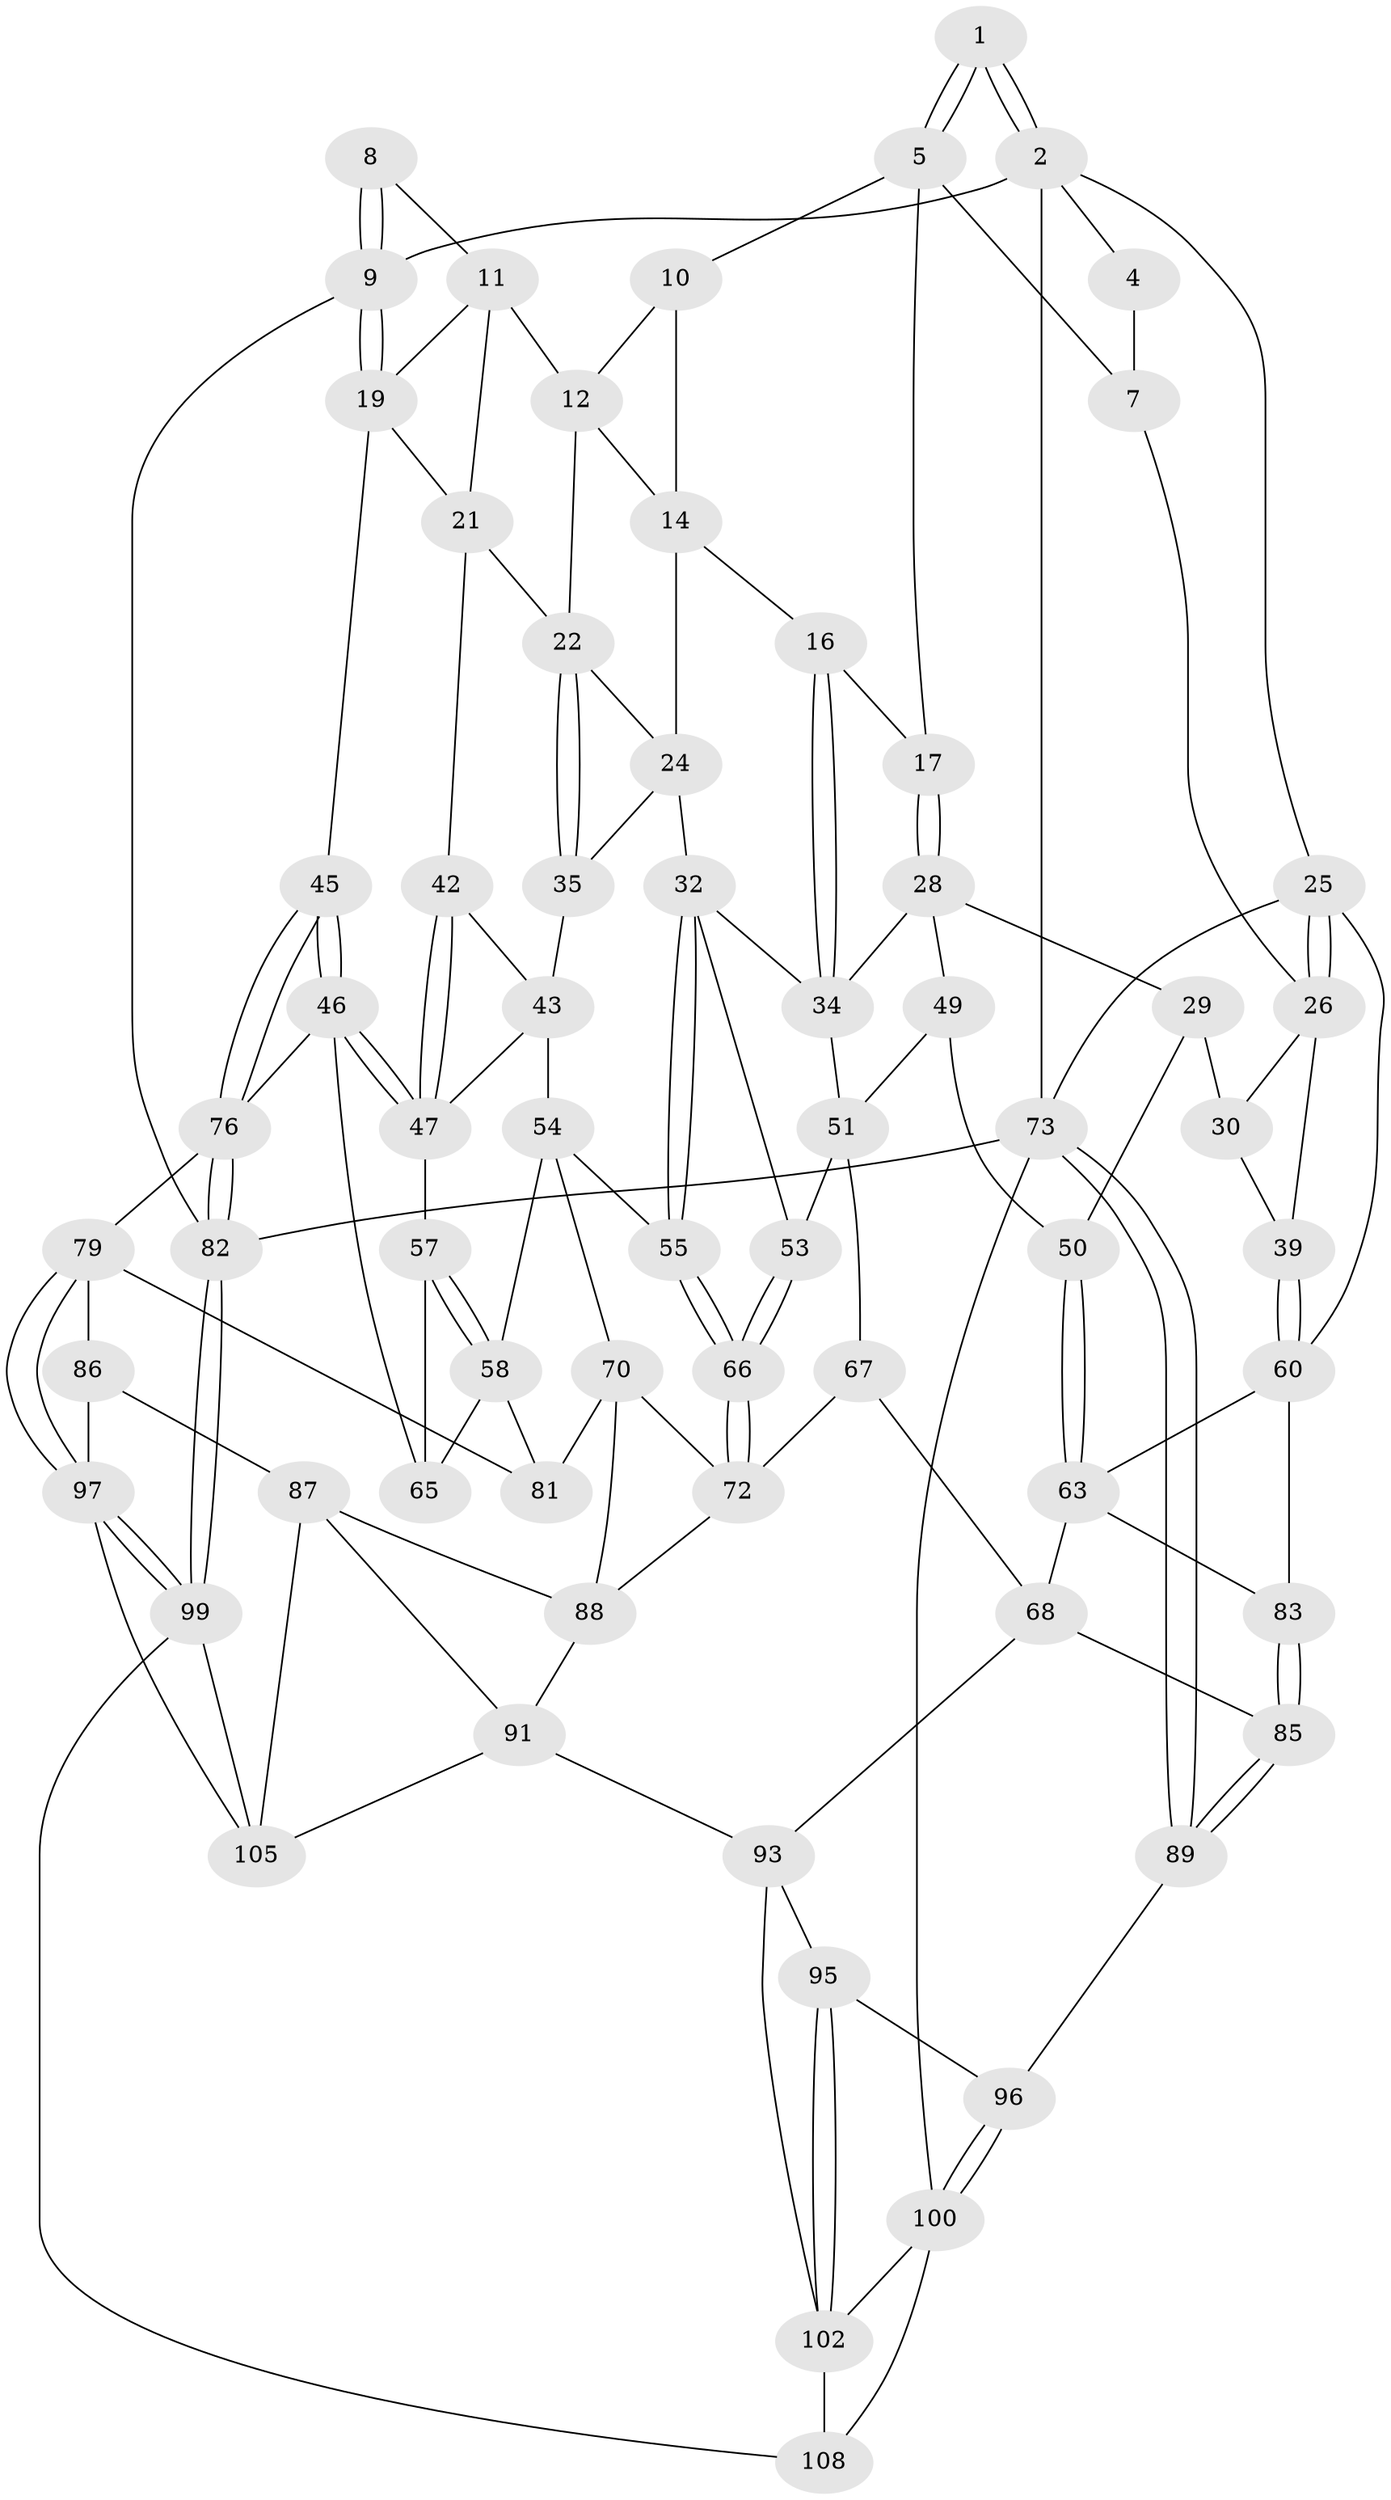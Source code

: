 // Generated by graph-tools (version 1.1) at 2025/52/02/27/25 19:52:40]
// undirected, 68 vertices, 149 edges
graph export_dot {
graph [start="1"]
  node [color=gray90,style=filled];
  1 [pos="+0.37431939810466236+0"];
  2 [pos="+0+0",super="+3"];
  4 [pos="+0.16677110070600437+0.07487374685515331"];
  5 [pos="+0.4287244050930152+0",super="+6"];
  7 [pos="+0.16528306213219832+0.2274865910961477"];
  8 [pos="+0.6894410155199193+0"];
  9 [pos="+1+0"];
  10 [pos="+0.48595821642603254+0",super="+13"];
  11 [pos="+0.8303587301919312+0.09760302912050749",super="+18"];
  12 [pos="+0.7876670531455121+0.11102893262294887",super="+20"];
  14 [pos="+0.579416128337584+0.15069258996802878",super="+15"];
  16 [pos="+0.5040616314875744+0.2673165983941884"];
  17 [pos="+0.3831320622000818+0.25586804894906406"];
  19 [pos="+1+0",super="+40"];
  21 [pos="+0.8261366673518584+0.29302698920206327",super="+41"];
  22 [pos="+0.7828050131191018+0.2887104434049127",super="+23"];
  24 [pos="+0.6191796608889256+0.28275882744547226",super="+31"];
  25 [pos="+0+0.20249699099103463",super="+62"];
  26 [pos="+0+0.24679043097184647",super="+27"];
  28 [pos="+0.34639969550932875+0.3514757363943708",super="+37"];
  29 [pos="+0.2407810210417687+0.3502508073816905",super="+48"];
  30 [pos="+0.1645046742834134+0.25013566249100927",super="+38"];
  32 [pos="+0.6366426563599927+0.4272386510273163",super="+33"];
  34 [pos="+0.5080281072224682+0.3093333720395277",super="+36"];
  35 [pos="+0.7426267476213133+0.35266907800771186"];
  39 [pos="+0.07492415689676196+0.4293111091676063"];
  42 [pos="+0.8705612208347573+0.36257547160279"];
  43 [pos="+0.8322403807292121+0.4486244068907953",super="+44"];
  45 [pos="+1+0.4585431268988921"];
  46 [pos="+0.9625399144738875+0.499383355943885",super="+64"];
  47 [pos="+0.9539364349787646+0.49476291541749046",super="+56"];
  49 [pos="+0.3248393974085179+0.46871989063358516"];
  50 [pos="+0.21130164968603865+0.4814527252173728"];
  51 [pos="+0.4830465611701607+0.4630919488993994",super="+52"];
  53 [pos="+0.577056556687973+0.47529199383397563"];
  54 [pos="+0.7349321867851885+0.49833669526153657",super="+59"];
  55 [pos="+0.7348588768037837+0.4982861419263679"];
  57 [pos="+0.8403246686005741+0.47575531214906824"];
  58 [pos="+0.783310564124007+0.5795722688327046",super="+78"];
  60 [pos="+0.06444049812504234+0.4875041012301482",super="+61"];
  63 [pos="+0.19916105128420852+0.566836482502627",super="+69"];
  65 [pos="+0.8560509593874037+0.5741929948529574"];
  66 [pos="+0.5902855650835178+0.6125445557991102"];
  67 [pos="+0.35986832391556156+0.6775694044791013"];
  68 [pos="+0.33475967738465034+0.67665470860115",super="+84"];
  70 [pos="+0.6842259436086228+0.648487749205412",super="+71"];
  72 [pos="+0.596332132067915+0.6873208490792654",super="+75"];
  73 [pos="+0+0.7285246898482725",super="+74"];
  76 [pos="+1+0.7900230463425632",super="+77"];
  79 [pos="+0.9302771418465083+0.7706876622839999",super="+80"];
  81 [pos="+0.8643587681665049+0.7051642195186097"];
  82 [pos="+1+1"];
  83 [pos="+0.13717523781000143+0.6285722657860726"];
  85 [pos="+0.15779383347337492+0.7968310178436756"];
  86 [pos="+0.76354530449075+0.8227316908130092"];
  87 [pos="+0.6833326322492735+0.8213286883771392",super="+104"];
  88 [pos="+0.6801399874785161+0.8163653515812704",super="+90"];
  89 [pos="+0.09323466537075371+0.827135384307328"];
  91 [pos="+0.40236002219963773+0.8845742654272899",super="+92"];
  93 [pos="+0.3861024364826853+0.9207294630302348",super="+94"];
  95 [pos="+0.22749958605432974+0.9055290989435376"];
  96 [pos="+0.10415246684851989+0.8535138839156206"];
  97 [pos="+0.8658703183246609+0.9928523435382978",super="+98"];
  99 [pos="+1+1",super="+107"];
  100 [pos="+0.1303319843012794+1",super="+101"];
  102 [pos="+0.19460521887003102+0.9578314025053796",super="+103"];
  105 [pos="+0.6442212801773127+0.9942562287941071",super="+106"];
  108 [pos="+0.3731300716308036+1"];
  1 -- 2;
  1 -- 2;
  1 -- 5;
  1 -- 5;
  2 -- 9;
  2 -- 25;
  2 -- 4;
  2 -- 73;
  4 -- 7;
  5 -- 10;
  5 -- 17;
  5 -- 7;
  7 -- 26;
  8 -- 9;
  8 -- 9;
  8 -- 11;
  9 -- 19;
  9 -- 19;
  9 -- 82;
  10 -- 12;
  10 -- 14;
  11 -- 12;
  11 -- 19;
  11 -- 21;
  12 -- 14;
  12 -- 22;
  14 -- 16;
  14 -- 24;
  16 -- 17;
  16 -- 34;
  16 -- 34;
  17 -- 28;
  17 -- 28;
  19 -- 45;
  19 -- 21;
  21 -- 22;
  21 -- 42;
  22 -- 35;
  22 -- 35;
  22 -- 24;
  24 -- 32;
  24 -- 35;
  25 -- 26;
  25 -- 26;
  25 -- 73;
  25 -- 60;
  26 -- 39;
  26 -- 30;
  28 -- 29;
  28 -- 49;
  28 -- 34;
  29 -- 30 [weight=2];
  29 -- 50;
  30 -- 39;
  32 -- 55;
  32 -- 55;
  32 -- 34;
  32 -- 53;
  34 -- 51;
  35 -- 43;
  39 -- 60;
  39 -- 60;
  42 -- 43;
  42 -- 47;
  42 -- 47;
  43 -- 54;
  43 -- 47;
  45 -- 46;
  45 -- 46;
  45 -- 76;
  45 -- 76;
  46 -- 47;
  46 -- 47;
  46 -- 65;
  46 -- 76;
  47 -- 57;
  49 -- 50;
  49 -- 51;
  50 -- 63;
  50 -- 63;
  51 -- 53;
  51 -- 67;
  53 -- 66;
  53 -- 66;
  54 -- 55;
  54 -- 70;
  54 -- 58;
  55 -- 66;
  55 -- 66;
  57 -- 58;
  57 -- 58;
  57 -- 65;
  58 -- 81;
  58 -- 65;
  60 -- 63;
  60 -- 83;
  63 -- 83;
  63 -- 68;
  66 -- 72;
  66 -- 72;
  67 -- 68;
  67 -- 72;
  68 -- 85;
  68 -- 93;
  70 -- 81;
  70 -- 72;
  70 -- 88;
  72 -- 88;
  73 -- 89;
  73 -- 89;
  73 -- 82;
  73 -- 100;
  76 -- 82;
  76 -- 82;
  76 -- 79;
  79 -- 97;
  79 -- 97;
  79 -- 81;
  79 -- 86;
  82 -- 99;
  82 -- 99;
  83 -- 85;
  83 -- 85;
  85 -- 89;
  85 -- 89;
  86 -- 87;
  86 -- 97;
  87 -- 88;
  87 -- 105;
  87 -- 91;
  88 -- 91;
  89 -- 96;
  91 -- 105;
  91 -- 93;
  93 -- 102;
  93 -- 95;
  95 -- 96;
  95 -- 102;
  95 -- 102;
  96 -- 100;
  96 -- 100;
  97 -- 99;
  97 -- 99;
  97 -- 105;
  99 -- 105;
  99 -- 108;
  100 -- 102;
  100 -- 108;
  102 -- 108;
}
